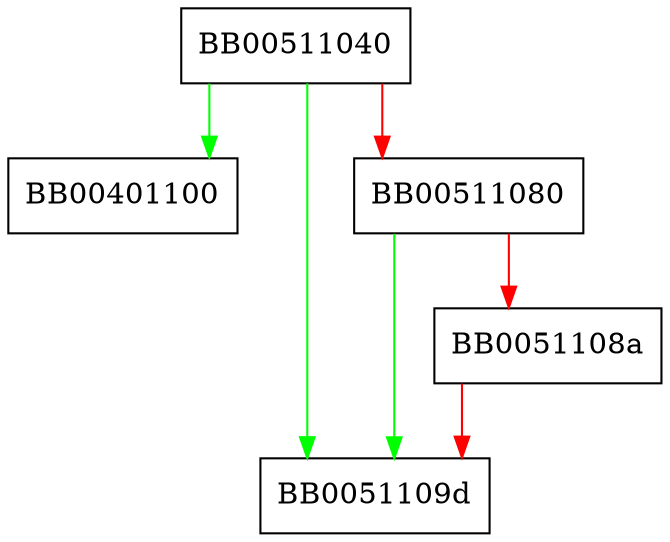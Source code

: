 digraph ASN1_GENERALIZEDTIME_set_string {
  node [shape="box"];
  graph [splines=ortho];
  BB00511040 -> BB00401100 [color="green"];
  BB00511040 -> BB0051109d [color="green"];
  BB00511040 -> BB00511080 [color="red"];
  BB00511080 -> BB0051109d [color="green"];
  BB00511080 -> BB0051108a [color="red"];
  BB0051108a -> BB0051109d [color="red"];
}